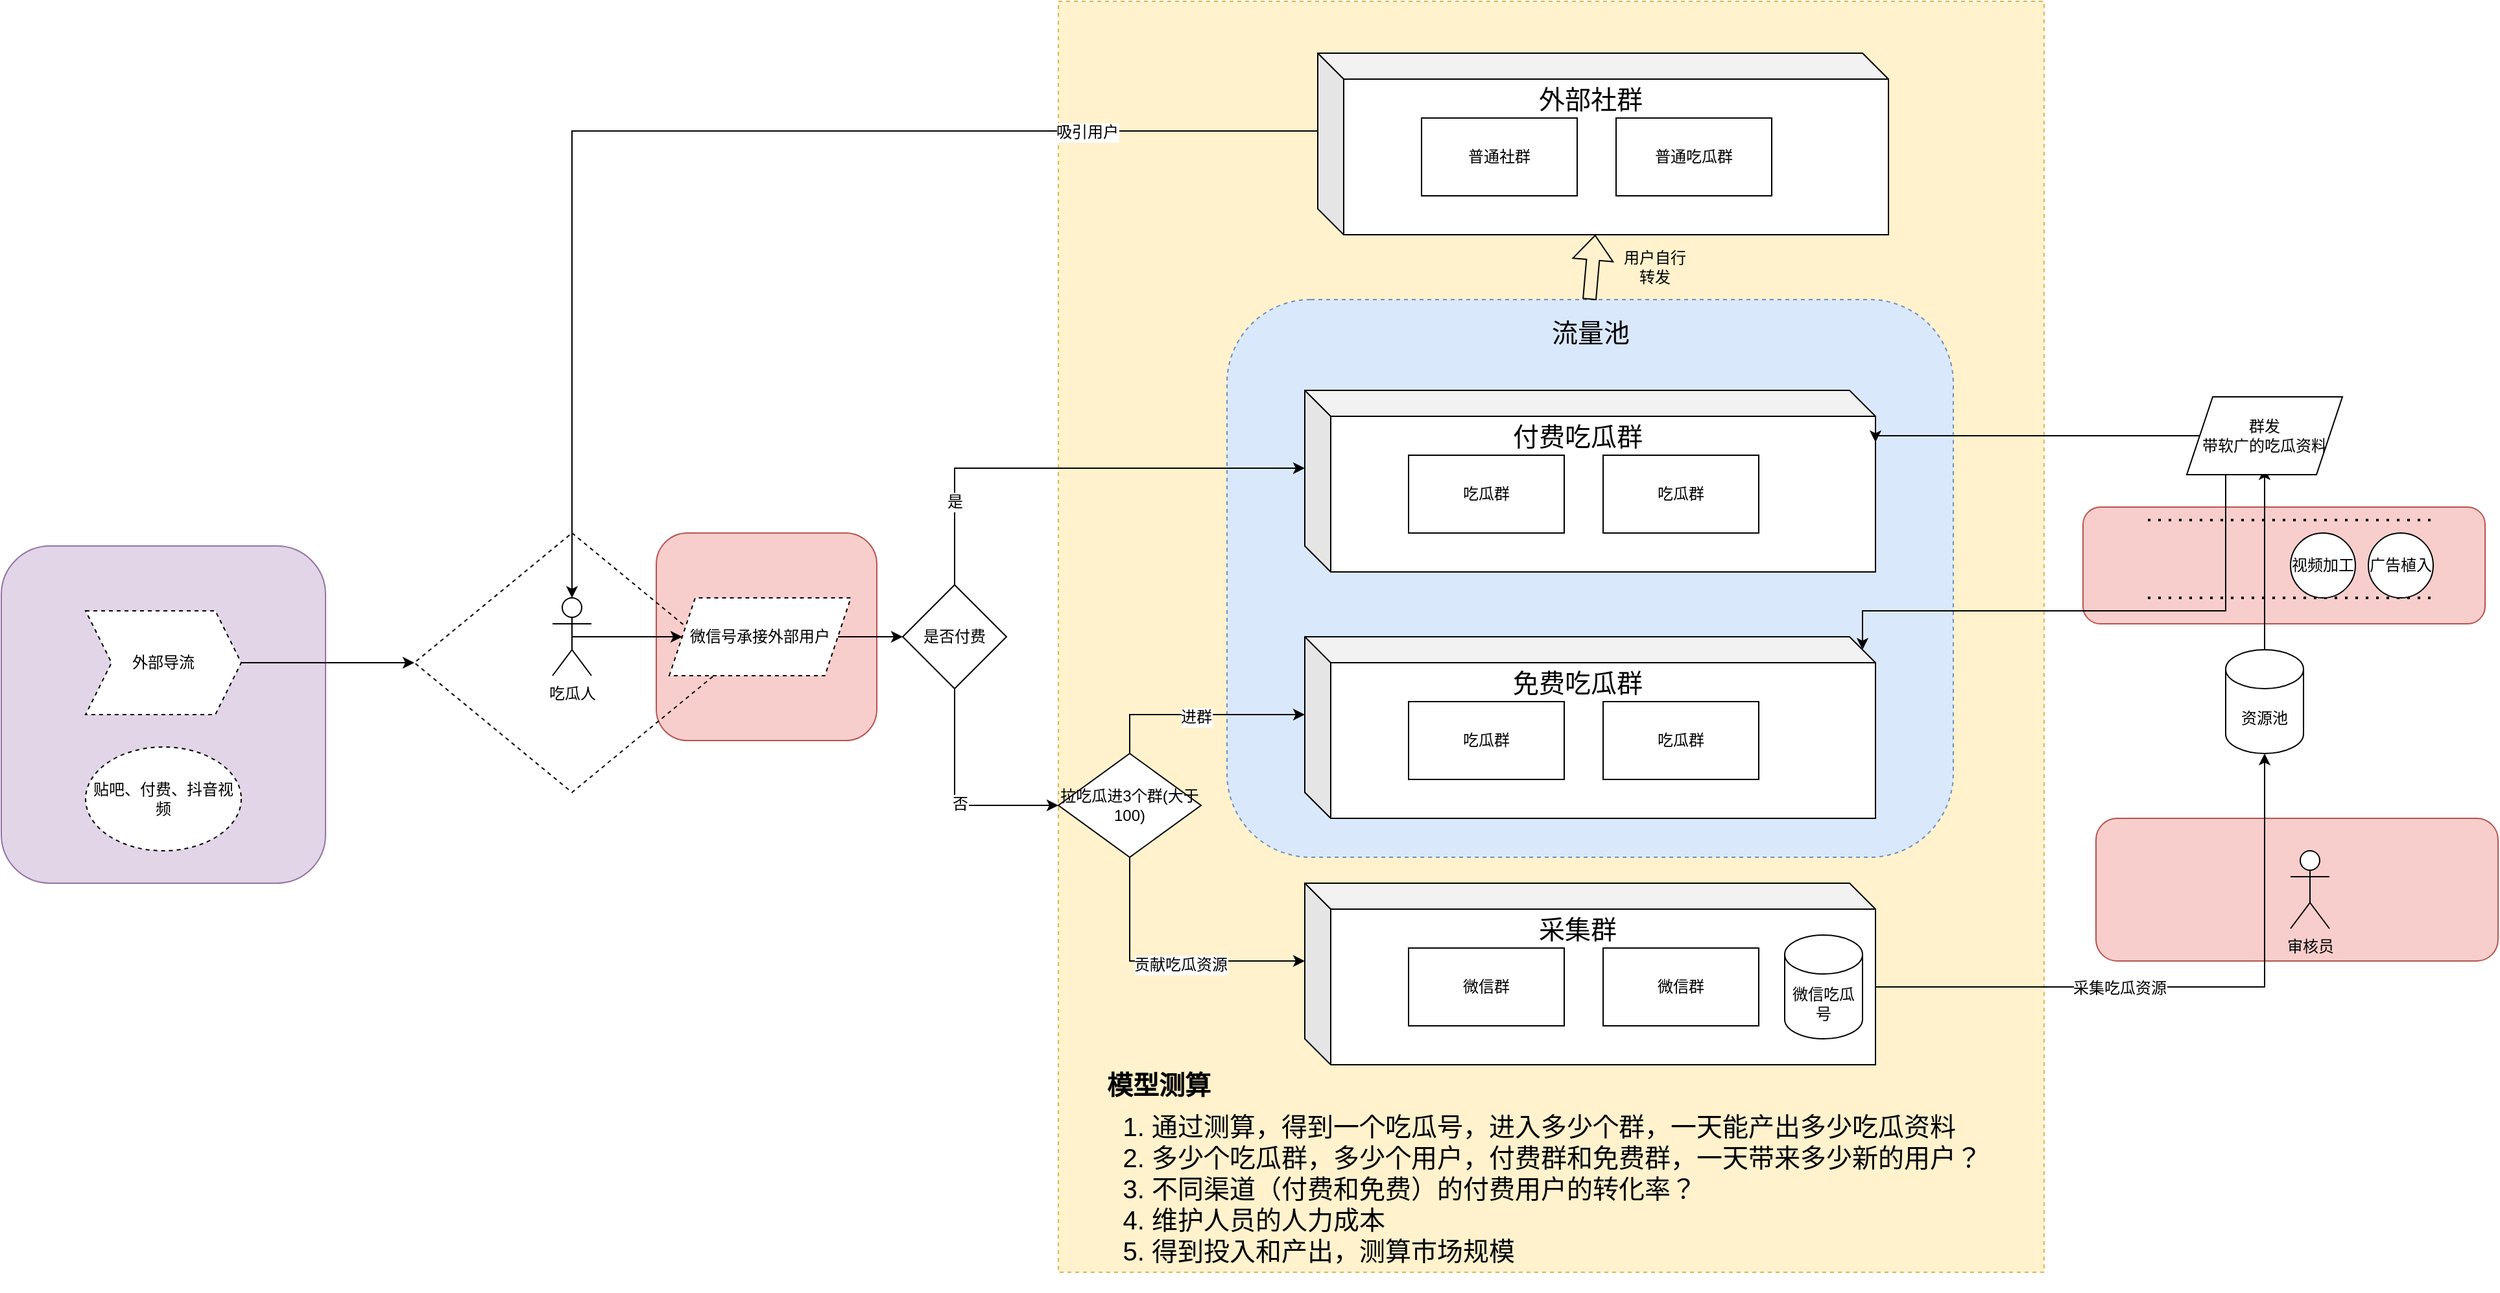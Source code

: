 <mxfile version="18.1.3" type="github">
  <diagram id="wbaYe7P9s4XDuXlz-XJZ" name="Page-1">
    <mxGraphModel dx="3039" dy="2443" grid="1" gridSize="10" guides="1" tooltips="1" connect="1" arrows="1" fold="1" page="1" pageScale="1" pageWidth="827" pageHeight="1169" math="0" shadow="0">
      <root>
        <mxCell id="0" />
        <mxCell id="1" parent="0" />
        <mxCell id="kGQ6iBnwzE2i0ThxCA0L-81" value="" style="rounded=0;whiteSpace=wrap;html=1;dashed=1;fontSize=12;fillColor=#fff2cc;strokeColor=#d6b656;" vertex="1" parent="1">
          <mxGeometry x="60" y="-420" width="760" height="980" as="geometry" />
        </mxCell>
        <mxCell id="kGQ6iBnwzE2i0ThxCA0L-78" value="" style="rounded=1;whiteSpace=wrap;html=1;fontSize=12;fillColor=#e1d5e7;strokeColor=#9673a6;" vertex="1" parent="1">
          <mxGeometry x="-755" width="250" height="260" as="geometry" />
        </mxCell>
        <mxCell id="kGQ6iBnwzE2i0ThxCA0L-76" value="" style="rounded=1;whiteSpace=wrap;html=1;fontSize=12;fillColor=#f8cecc;strokeColor=#b85450;" vertex="1" parent="1">
          <mxGeometry x="-250" y="-10" width="170" height="160" as="geometry" />
        </mxCell>
        <mxCell id="kGQ6iBnwzE2i0ThxCA0L-72" value="" style="rhombus;whiteSpace=wrap;html=1;dashed=1;fontSize=12;fillColor=none;" vertex="1" parent="1">
          <mxGeometry x="-436.5" y="-10" width="243" height="200" as="geometry" />
        </mxCell>
        <mxCell id="kGQ6iBnwzE2i0ThxCA0L-68" value="" style="rounded=1;whiteSpace=wrap;html=1;fontSize=12;fillColor=#f8cecc;strokeColor=#b85450;" vertex="1" parent="1">
          <mxGeometry x="860" y="210" width="310" height="110" as="geometry" />
        </mxCell>
        <mxCell id="kGQ6iBnwzE2i0ThxCA0L-67" value="" style="rounded=1;whiteSpace=wrap;html=1;fontSize=12;fillColor=#f8cecc;strokeColor=#b85450;" vertex="1" parent="1">
          <mxGeometry x="850" y="-30" width="310" height="90" as="geometry" />
        </mxCell>
        <mxCell id="kGQ6iBnwzE2i0ThxCA0L-56" value="" style="rounded=1;whiteSpace=wrap;html=1;fontSize=12;fillColor=#dae8fc;strokeColor=#6c8ebf;dashed=1;" vertex="1" parent="1">
          <mxGeometry x="190" y="-190" width="560" height="430" as="geometry" />
        </mxCell>
        <mxCell id="kGQ6iBnwzE2i0ThxCA0L-9" value="" style="shape=cube;whiteSpace=wrap;html=1;boundedLbl=1;backgroundOutline=1;darkOpacity=0.05;darkOpacity2=0.1;" vertex="1" parent="1">
          <mxGeometry x="250" y="70" width="440" height="140" as="geometry" />
        </mxCell>
        <mxCell id="kGQ6iBnwzE2i0ThxCA0L-27" style="edgeStyle=orthogonalEdgeStyle;rounded=0;orthogonalLoop=1;jettySize=auto;html=1;exitX=0;exitY=0;exitDx=440;exitDy=80;exitPerimeter=0;fontSize=12;" edge="1" parent="1" source="kGQ6iBnwzE2i0ThxCA0L-7" target="kGQ6iBnwzE2i0ThxCA0L-26">
          <mxGeometry relative="1" as="geometry" />
        </mxCell>
        <mxCell id="kGQ6iBnwzE2i0ThxCA0L-28" value="采集吃瓜资源" style="edgeLabel;html=1;align=center;verticalAlign=middle;resizable=0;points=[];fontSize=12;" vertex="1" connectable="0" parent="kGQ6iBnwzE2i0ThxCA0L-27">
          <mxGeometry x="-0.218" y="-1" relative="1" as="geometry">
            <mxPoint as="offset" />
          </mxGeometry>
        </mxCell>
        <mxCell id="kGQ6iBnwzE2i0ThxCA0L-7" value="" style="shape=cube;whiteSpace=wrap;html=1;boundedLbl=1;backgroundOutline=1;darkOpacity=0.05;darkOpacity2=0.1;" vertex="1" parent="1">
          <mxGeometry x="250" y="260" width="440" height="140" as="geometry" />
        </mxCell>
        <mxCell id="kGQ6iBnwzE2i0ThxCA0L-2" value="微信群" style="rounded=0;whiteSpace=wrap;html=1;" vertex="1" parent="1">
          <mxGeometry x="330" y="310" width="120" height="60" as="geometry" />
        </mxCell>
        <mxCell id="kGQ6iBnwzE2i0ThxCA0L-3" value="微信吃瓜号" style="shape=cylinder3;whiteSpace=wrap;html=1;boundedLbl=1;backgroundOutline=1;size=15;" vertex="1" parent="1">
          <mxGeometry x="620" y="300" width="60" height="80" as="geometry" />
        </mxCell>
        <mxCell id="kGQ6iBnwzE2i0ThxCA0L-4" value="&lt;span style=&quot;&quot;&gt;微信群&lt;/span&gt;" style="rounded=0;whiteSpace=wrap;html=1;" vertex="1" parent="1">
          <mxGeometry x="480" y="310" width="120" height="60" as="geometry" />
        </mxCell>
        <mxCell id="kGQ6iBnwzE2i0ThxCA0L-5" value="吃瓜群" style="rounded=0;whiteSpace=wrap;html=1;" vertex="1" parent="1">
          <mxGeometry x="330" y="120" width="120" height="60" as="geometry" />
        </mxCell>
        <mxCell id="kGQ6iBnwzE2i0ThxCA0L-6" value="&lt;span style=&quot;&quot;&gt;吃瓜群&lt;/span&gt;" style="rounded=0;whiteSpace=wrap;html=1;" vertex="1" parent="1">
          <mxGeometry x="480" y="120" width="120" height="60" as="geometry" />
        </mxCell>
        <mxCell id="kGQ6iBnwzE2i0ThxCA0L-8" value="采集群" style="text;html=1;align=center;verticalAlign=middle;resizable=0;points=[];autosize=1;strokeColor=none;fillColor=none;fontSize=20;" vertex="1" parent="1">
          <mxGeometry x="420" y="280" width="80" height="30" as="geometry" />
        </mxCell>
        <mxCell id="kGQ6iBnwzE2i0ThxCA0L-10" value="免费吃瓜群" style="text;html=1;align=center;verticalAlign=middle;resizable=0;points=[];autosize=1;strokeColor=none;fillColor=none;fontSize=20;" vertex="1" parent="1">
          <mxGeometry x="400" y="90" width="120" height="30" as="geometry" />
        </mxCell>
        <mxCell id="kGQ6iBnwzE2i0ThxCA0L-70" style="edgeStyle=orthogonalEdgeStyle;rounded=0;orthogonalLoop=1;jettySize=auto;html=1;exitX=0.5;exitY=0.5;exitDx=0;exitDy=0;exitPerimeter=0;entryX=0;entryY=0.5;entryDx=0;entryDy=0;fontSize=12;" edge="1" parent="1" source="kGQ6iBnwzE2i0ThxCA0L-11" target="kGQ6iBnwzE2i0ThxCA0L-69">
          <mxGeometry relative="1" as="geometry" />
        </mxCell>
        <mxCell id="kGQ6iBnwzE2i0ThxCA0L-11" value="吃瓜人" style="shape=umlActor;verticalLabelPosition=bottom;verticalAlign=top;html=1;outlineConnect=0;" vertex="1" parent="1">
          <mxGeometry x="-330" y="40" width="30" height="60" as="geometry" />
        </mxCell>
        <mxCell id="kGQ6iBnwzE2i0ThxCA0L-12" value="" style="shape=cube;whiteSpace=wrap;html=1;boundedLbl=1;backgroundOutline=1;darkOpacity=0.05;darkOpacity2=0.1;" vertex="1" parent="1">
          <mxGeometry x="250" y="-120" width="440" height="140" as="geometry" />
        </mxCell>
        <mxCell id="kGQ6iBnwzE2i0ThxCA0L-13" value="吃瓜群" style="rounded=0;whiteSpace=wrap;html=1;" vertex="1" parent="1">
          <mxGeometry x="330" y="-70" width="120" height="60" as="geometry" />
        </mxCell>
        <mxCell id="kGQ6iBnwzE2i0ThxCA0L-14" value="&lt;span style=&quot;&quot;&gt;吃瓜群&lt;/span&gt;" style="rounded=0;whiteSpace=wrap;html=1;" vertex="1" parent="1">
          <mxGeometry x="480" y="-70" width="120" height="60" as="geometry" />
        </mxCell>
        <mxCell id="kGQ6iBnwzE2i0ThxCA0L-15" value="付费吃瓜群" style="text;html=1;align=center;verticalAlign=middle;resizable=0;points=[];autosize=1;strokeColor=none;fillColor=none;fontSize=20;" vertex="1" parent="1">
          <mxGeometry x="400" y="-100" width="120" height="30" as="geometry" />
        </mxCell>
        <mxCell id="kGQ6iBnwzE2i0ThxCA0L-22" style="edgeStyle=orthogonalEdgeStyle;rounded=0;orthogonalLoop=1;jettySize=auto;html=1;exitX=0.5;exitY=0;exitDx=0;exitDy=0;entryX=0;entryY=0;entryDx=0;entryDy=60;entryPerimeter=0;fontSize=12;" edge="1" parent="1" source="kGQ6iBnwzE2i0ThxCA0L-19" target="kGQ6iBnwzE2i0ThxCA0L-9">
          <mxGeometry relative="1" as="geometry" />
        </mxCell>
        <mxCell id="kGQ6iBnwzE2i0ThxCA0L-23" value="进群" style="edgeLabel;html=1;align=center;verticalAlign=middle;resizable=0;points=[];fontSize=12;" vertex="1" connectable="0" parent="kGQ6iBnwzE2i0ThxCA0L-22">
          <mxGeometry x="-0.022" y="-2" relative="1" as="geometry">
            <mxPoint as="offset" />
          </mxGeometry>
        </mxCell>
        <mxCell id="kGQ6iBnwzE2i0ThxCA0L-24" style="edgeStyle=orthogonalEdgeStyle;rounded=0;orthogonalLoop=1;jettySize=auto;html=1;exitX=0.5;exitY=1;exitDx=0;exitDy=0;entryX=0;entryY=0;entryDx=0;entryDy=60;entryPerimeter=0;fontSize=12;" edge="1" parent="1" source="kGQ6iBnwzE2i0ThxCA0L-19" target="kGQ6iBnwzE2i0ThxCA0L-7">
          <mxGeometry relative="1" as="geometry" />
        </mxCell>
        <mxCell id="kGQ6iBnwzE2i0ThxCA0L-25" value="贡献吃瓜资源" style="edgeLabel;html=1;align=center;verticalAlign=middle;resizable=0;points=[];fontSize=12;" vertex="1" connectable="0" parent="kGQ6iBnwzE2i0ThxCA0L-24">
          <mxGeometry x="0.107" y="-3" relative="1" as="geometry">
            <mxPoint as="offset" />
          </mxGeometry>
        </mxCell>
        <mxCell id="kGQ6iBnwzE2i0ThxCA0L-19" value="拉吃瓜进3个群(大于100)" style="rhombus;whiteSpace=wrap;html=1;fontSize=12;" vertex="1" parent="1">
          <mxGeometry x="60" y="160" width="110" height="80" as="geometry" />
        </mxCell>
        <mxCell id="kGQ6iBnwzE2i0ThxCA0L-34" style="edgeStyle=orthogonalEdgeStyle;rounded=0;orthogonalLoop=1;jettySize=auto;html=1;exitX=0.5;exitY=0;exitDx=0;exitDy=0;exitPerimeter=0;fontSize=12;" edge="1" parent="1" source="kGQ6iBnwzE2i0ThxCA0L-26">
          <mxGeometry relative="1" as="geometry">
            <mxPoint x="990" y="-60" as="targetPoint" />
          </mxGeometry>
        </mxCell>
        <mxCell id="kGQ6iBnwzE2i0ThxCA0L-26" value="资源池" style="shape=cylinder3;whiteSpace=wrap;html=1;boundedLbl=1;backgroundOutline=1;size=15;fontSize=12;" vertex="1" parent="1">
          <mxGeometry x="960" y="80" width="60" height="80" as="geometry" />
        </mxCell>
        <mxCell id="kGQ6iBnwzE2i0ThxCA0L-32" value="审核员" style="shape=umlActor;verticalLabelPosition=bottom;verticalAlign=top;html=1;outlineConnect=0;fontSize=12;" vertex="1" parent="1">
          <mxGeometry x="1010" y="235" width="30" height="60" as="geometry" />
        </mxCell>
        <mxCell id="kGQ6iBnwzE2i0ThxCA0L-38" style="edgeStyle=orthogonalEdgeStyle;rounded=0;orthogonalLoop=1;jettySize=auto;html=1;exitX=0;exitY=0.5;exitDx=0;exitDy=0;fontSize=12;" edge="1" parent="1" source="kGQ6iBnwzE2i0ThxCA0L-37">
          <mxGeometry relative="1" as="geometry">
            <mxPoint x="690" y="-80" as="targetPoint" />
            <Array as="points">
              <mxPoint x="690" y="-85" />
            </Array>
          </mxGeometry>
        </mxCell>
        <mxCell id="kGQ6iBnwzE2i0ThxCA0L-39" style="edgeStyle=orthogonalEdgeStyle;rounded=0;orthogonalLoop=1;jettySize=auto;html=1;exitX=0.25;exitY=1;exitDx=0;exitDy=0;entryX=0;entryY=0;entryDx=430;entryDy=10;entryPerimeter=0;fontSize=12;" edge="1" parent="1" source="kGQ6iBnwzE2i0ThxCA0L-37" target="kGQ6iBnwzE2i0ThxCA0L-9">
          <mxGeometry relative="1" as="geometry">
            <Array as="points">
              <mxPoint x="960" y="50" />
              <mxPoint x="680" y="50" />
            </Array>
          </mxGeometry>
        </mxCell>
        <mxCell id="kGQ6iBnwzE2i0ThxCA0L-37" value="群发&lt;br&gt;带软广的吃瓜资料" style="shape=parallelogram;perimeter=parallelogramPerimeter;whiteSpace=wrap;html=1;fixedSize=1;fontSize=12;" vertex="1" parent="1">
          <mxGeometry x="930" y="-115" width="120" height="60" as="geometry" />
        </mxCell>
        <mxCell id="kGQ6iBnwzE2i0ThxCA0L-42" value="" style="endArrow=none;dashed=1;html=1;dashPattern=1 3;strokeWidth=2;rounded=0;fontSize=12;" edge="1" parent="1">
          <mxGeometry width="50" height="50" relative="1" as="geometry">
            <mxPoint x="900" y="-20" as="sourcePoint" />
            <mxPoint x="1120" y="-20" as="targetPoint" />
          </mxGeometry>
        </mxCell>
        <mxCell id="kGQ6iBnwzE2i0ThxCA0L-43" value="" style="endArrow=none;dashed=1;html=1;dashPattern=1 3;strokeWidth=2;rounded=0;fontSize=12;" edge="1" parent="1">
          <mxGeometry width="50" height="50" relative="1" as="geometry">
            <mxPoint x="900" y="40" as="sourcePoint" />
            <mxPoint x="1120" y="40" as="targetPoint" />
          </mxGeometry>
        </mxCell>
        <mxCell id="kGQ6iBnwzE2i0ThxCA0L-44" value="视频加工" style="ellipse;whiteSpace=wrap;html=1;aspect=fixed;fontSize=12;" vertex="1" parent="1">
          <mxGeometry x="1010" y="-10" width="50" height="50" as="geometry" />
        </mxCell>
        <mxCell id="kGQ6iBnwzE2i0ThxCA0L-45" value="广告植入" style="ellipse;whiteSpace=wrap;html=1;aspect=fixed;fontSize=12;" vertex="1" parent="1">
          <mxGeometry x="1070" y="-10" width="50" height="50" as="geometry" />
        </mxCell>
        <mxCell id="kGQ6iBnwzE2i0ThxCA0L-51" style="edgeStyle=orthogonalEdgeStyle;rounded=0;orthogonalLoop=1;jettySize=auto;html=1;exitX=0.5;exitY=1;exitDx=0;exitDy=0;entryX=0;entryY=0.5;entryDx=0;entryDy=0;fontSize=12;" edge="1" parent="1" source="kGQ6iBnwzE2i0ThxCA0L-49" target="kGQ6iBnwzE2i0ThxCA0L-19">
          <mxGeometry relative="1" as="geometry" />
        </mxCell>
        <mxCell id="kGQ6iBnwzE2i0ThxCA0L-52" value="否" style="edgeLabel;html=1;align=center;verticalAlign=middle;resizable=0;points=[];fontSize=12;" vertex="1" connectable="0" parent="kGQ6iBnwzE2i0ThxCA0L-51">
          <mxGeometry x="0.106" y="1" relative="1" as="geometry">
            <mxPoint as="offset" />
          </mxGeometry>
        </mxCell>
        <mxCell id="kGQ6iBnwzE2i0ThxCA0L-53" style="edgeStyle=orthogonalEdgeStyle;rounded=0;orthogonalLoop=1;jettySize=auto;html=1;exitX=0.5;exitY=0;exitDx=0;exitDy=0;entryX=0;entryY=0;entryDx=0;entryDy=60;entryPerimeter=0;fontSize=12;" edge="1" parent="1" source="kGQ6iBnwzE2i0ThxCA0L-49" target="kGQ6iBnwzE2i0ThxCA0L-12">
          <mxGeometry relative="1" as="geometry" />
        </mxCell>
        <mxCell id="kGQ6iBnwzE2i0ThxCA0L-54" value="是" style="edgeLabel;html=1;align=center;verticalAlign=middle;resizable=0;points=[];fontSize=12;" vertex="1" connectable="0" parent="kGQ6iBnwzE2i0ThxCA0L-53">
          <mxGeometry x="-0.644" relative="1" as="geometry">
            <mxPoint as="offset" />
          </mxGeometry>
        </mxCell>
        <mxCell id="kGQ6iBnwzE2i0ThxCA0L-49" value="是否付费" style="rhombus;whiteSpace=wrap;html=1;fontSize=12;" vertex="1" parent="1">
          <mxGeometry x="-60" y="30" width="80" height="80" as="geometry" />
        </mxCell>
        <mxCell id="kGQ6iBnwzE2i0ThxCA0L-58" value="流量池" style="text;html=1;align=center;verticalAlign=middle;resizable=0;points=[];autosize=1;strokeColor=none;fillColor=none;fontSize=20;" vertex="1" parent="1">
          <mxGeometry x="430" y="-180" width="80" height="30" as="geometry" />
        </mxCell>
        <mxCell id="kGQ6iBnwzE2i0ThxCA0L-59" value="" style="shape=flexArrow;endArrow=classic;html=1;rounded=0;fontSize=12;" edge="1" parent="1" target="kGQ6iBnwzE2i0ThxCA0L-61">
          <mxGeometry width="50" height="50" relative="1" as="geometry">
            <mxPoint x="469.5" y="-190" as="sourcePoint" />
            <mxPoint x="470" y="-260" as="targetPoint" />
          </mxGeometry>
        </mxCell>
        <mxCell id="kGQ6iBnwzE2i0ThxCA0L-65" style="edgeStyle=orthogonalEdgeStyle;rounded=0;orthogonalLoop=1;jettySize=auto;html=1;exitX=0;exitY=0;exitDx=0;exitDy=60;exitPerimeter=0;entryX=0.5;entryY=0;entryDx=0;entryDy=0;entryPerimeter=0;fontSize=12;" edge="1" parent="1" source="kGQ6iBnwzE2i0ThxCA0L-61" target="kGQ6iBnwzE2i0ThxCA0L-11">
          <mxGeometry relative="1" as="geometry" />
        </mxCell>
        <mxCell id="kGQ6iBnwzE2i0ThxCA0L-66" value="吸引用户" style="edgeLabel;html=1;align=center;verticalAlign=middle;resizable=0;points=[];fontSize=12;" vertex="1" connectable="0" parent="kGQ6iBnwzE2i0ThxCA0L-65">
          <mxGeometry x="-0.618" y="1" relative="1" as="geometry">
            <mxPoint as="offset" />
          </mxGeometry>
        </mxCell>
        <mxCell id="kGQ6iBnwzE2i0ThxCA0L-61" value="" style="shape=cube;whiteSpace=wrap;html=1;boundedLbl=1;backgroundOutline=1;darkOpacity=0.05;darkOpacity2=0.1;" vertex="1" parent="1">
          <mxGeometry x="260" y="-380" width="440" height="140" as="geometry" />
        </mxCell>
        <mxCell id="kGQ6iBnwzE2i0ThxCA0L-62" value="普通社群" style="rounded=0;whiteSpace=wrap;html=1;" vertex="1" parent="1">
          <mxGeometry x="340" y="-330" width="120" height="60" as="geometry" />
        </mxCell>
        <mxCell id="kGQ6iBnwzE2i0ThxCA0L-63" value="&lt;span style=&quot;&quot;&gt;普通吃瓜群&lt;/span&gt;" style="rounded=0;whiteSpace=wrap;html=1;" vertex="1" parent="1">
          <mxGeometry x="490" y="-330" width="120" height="60" as="geometry" />
        </mxCell>
        <mxCell id="kGQ6iBnwzE2i0ThxCA0L-64" value="外部社群" style="text;html=1;align=center;verticalAlign=middle;resizable=0;points=[];autosize=1;strokeColor=none;fillColor=none;fontSize=20;" vertex="1" parent="1">
          <mxGeometry x="420" y="-360" width="100" height="30" as="geometry" />
        </mxCell>
        <mxCell id="kGQ6iBnwzE2i0ThxCA0L-71" style="edgeStyle=orthogonalEdgeStyle;rounded=0;orthogonalLoop=1;jettySize=auto;html=1;exitX=1;exitY=0.5;exitDx=0;exitDy=0;fontSize=12;" edge="1" parent="1" source="kGQ6iBnwzE2i0ThxCA0L-69" target="kGQ6iBnwzE2i0ThxCA0L-49">
          <mxGeometry relative="1" as="geometry" />
        </mxCell>
        <mxCell id="kGQ6iBnwzE2i0ThxCA0L-69" value="微信号承接外部用户" style="shape=parallelogram;perimeter=parallelogramPerimeter;whiteSpace=wrap;html=1;fixedSize=1;dashed=1;fontSize=12;fillColor=default;" vertex="1" parent="1">
          <mxGeometry x="-240" y="40" width="140" height="60" as="geometry" />
        </mxCell>
        <mxCell id="kGQ6iBnwzE2i0ThxCA0L-74" style="edgeStyle=orthogonalEdgeStyle;rounded=0;orthogonalLoop=1;jettySize=auto;html=1;exitX=1;exitY=0.5;exitDx=0;exitDy=0;fontSize=12;" edge="1" parent="1" source="kGQ6iBnwzE2i0ThxCA0L-73" target="kGQ6iBnwzE2i0ThxCA0L-72">
          <mxGeometry relative="1" as="geometry" />
        </mxCell>
        <mxCell id="kGQ6iBnwzE2i0ThxCA0L-73" value="外部导流" style="shape=step;perimeter=stepPerimeter;whiteSpace=wrap;html=1;fixedSize=1;dashed=1;fontSize=12;fillColor=default;" vertex="1" parent="1">
          <mxGeometry x="-690" y="50" width="120" height="80" as="geometry" />
        </mxCell>
        <mxCell id="kGQ6iBnwzE2i0ThxCA0L-75" value="贴吧、付费、抖音视频" style="ellipse;whiteSpace=wrap;html=1;dashed=1;fontSize=12;fillColor=default;" vertex="1" parent="1">
          <mxGeometry x="-690" y="155" width="120" height="80" as="geometry" />
        </mxCell>
        <mxCell id="kGQ6iBnwzE2i0ThxCA0L-79" value="用户自行转发" style="text;html=1;strokeColor=none;fillColor=none;align=center;verticalAlign=middle;whiteSpace=wrap;rounded=0;dashed=1;fontSize=12;" vertex="1" parent="1">
          <mxGeometry x="490" y="-230" width="60" height="30" as="geometry" />
        </mxCell>
        <mxCell id="kGQ6iBnwzE2i0ThxCA0L-82" value="&lt;ol&gt;&lt;li&gt;通过测算，得到一个吃瓜号，进入多少个群，一天能产出多少吃瓜资料&lt;/li&gt;&lt;li&gt;多少个吃瓜群，多少个用户，付费群和免费群，一天带来多少新的用户？&lt;/li&gt;&lt;li&gt;不同渠道（付费和免费）的付费用户的转化率？&lt;br&gt;&lt;/li&gt;&lt;li&gt;维护人员的人力成本&lt;/li&gt;&lt;li&gt;得到投入和产出，测算市场规模&lt;/li&gt;&lt;/ol&gt;" style="text;html=1;strokeColor=none;fillColor=none;align=left;verticalAlign=middle;whiteSpace=wrap;rounded=0;dashed=1;fontSize=20;" vertex="1" parent="1">
          <mxGeometry x="90" y="450" width="700" height="90" as="geometry" />
        </mxCell>
        <mxCell id="kGQ6iBnwzE2i0ThxCA0L-83" value="&lt;b&gt;模型测算&lt;/b&gt;" style="text;html=1;strokeColor=none;fillColor=none;align=center;verticalAlign=middle;whiteSpace=wrap;rounded=0;dashed=1;fontSize=20;" vertex="1" parent="1">
          <mxGeometry x="85" y="400" width="105" height="30" as="geometry" />
        </mxCell>
      </root>
    </mxGraphModel>
  </diagram>
</mxfile>
